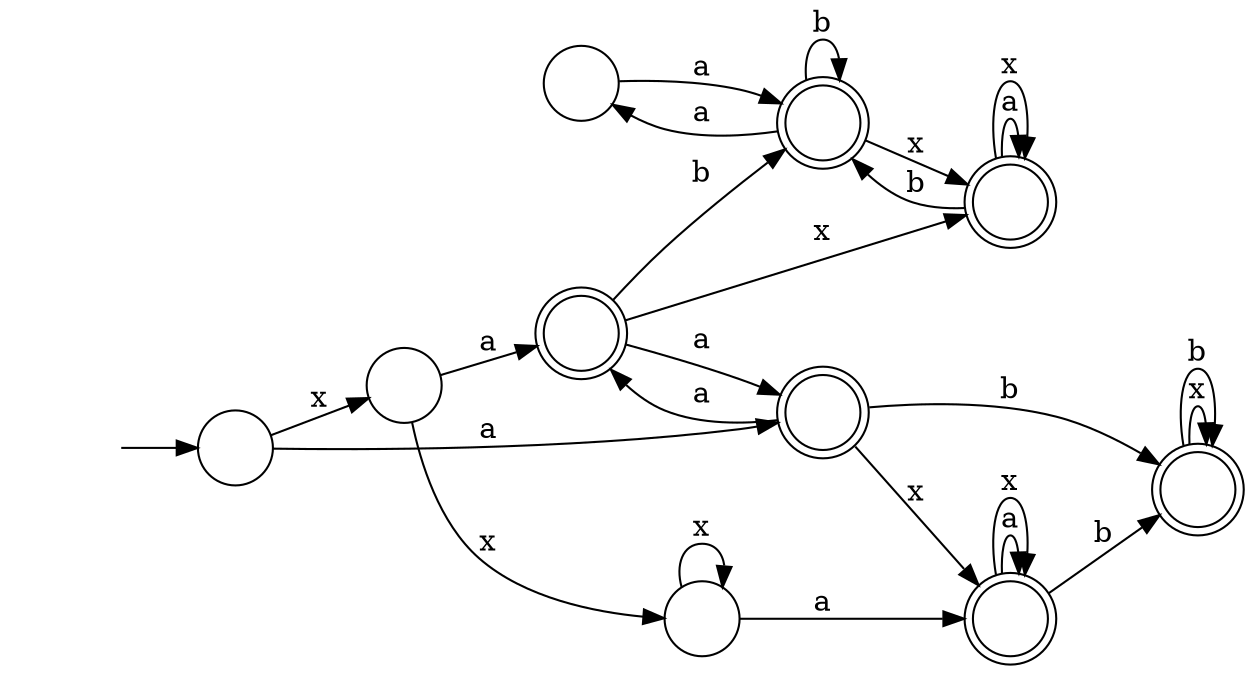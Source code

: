 digraph Automaton {
  rankdir = LR;
  0 [shape=circle,label=""];
  0 -> 9 [label="a"]
  1 [shape=circle,label=""];
  1 -> 4 [label="a"]
  1 -> 6 [label="x"]
  2 [shape=doublecircle,label=""];
  2 -> 4 [label="a"]
  2 -> 5 [label="x"]
  2 -> 8 [label="b"]
  3 [shape=circle,label=""];
  initial [shape=plaintext,label=""];
  initial -> 3
  3 -> 2 [label="a"]
  3 -> 1 [label="x"]
  4 [shape=doublecircle,label=""];
  4 -> 2 [label="a"]
  4 -> 7 [label="x"]
  4 -> 9 [label="b"]
  5 [shape=doublecircle,label=""];
  5 -> 5 [label="a"]
  5 -> 5 [label="x"]
  5 -> 8 [label="b"]
  6 [shape=circle,label=""];
  6 -> 5 [label="a"]
  6 -> 6 [label="x"]
  7 [shape=doublecircle,label=""];
  7 -> 7 [label="a"]
  7 -> 7 [label="x"]
  7 -> 9 [label="b"]
  8 [shape=doublecircle,label=""];
  8 -> 8 [label="x"]
  8 -> 8 [label="b"]
  9 [shape=doublecircle,label=""];
  9 -> 0 [label="a"]
  9 -> 7 [label="x"]
  9 -> 9 [label="b"]
}
